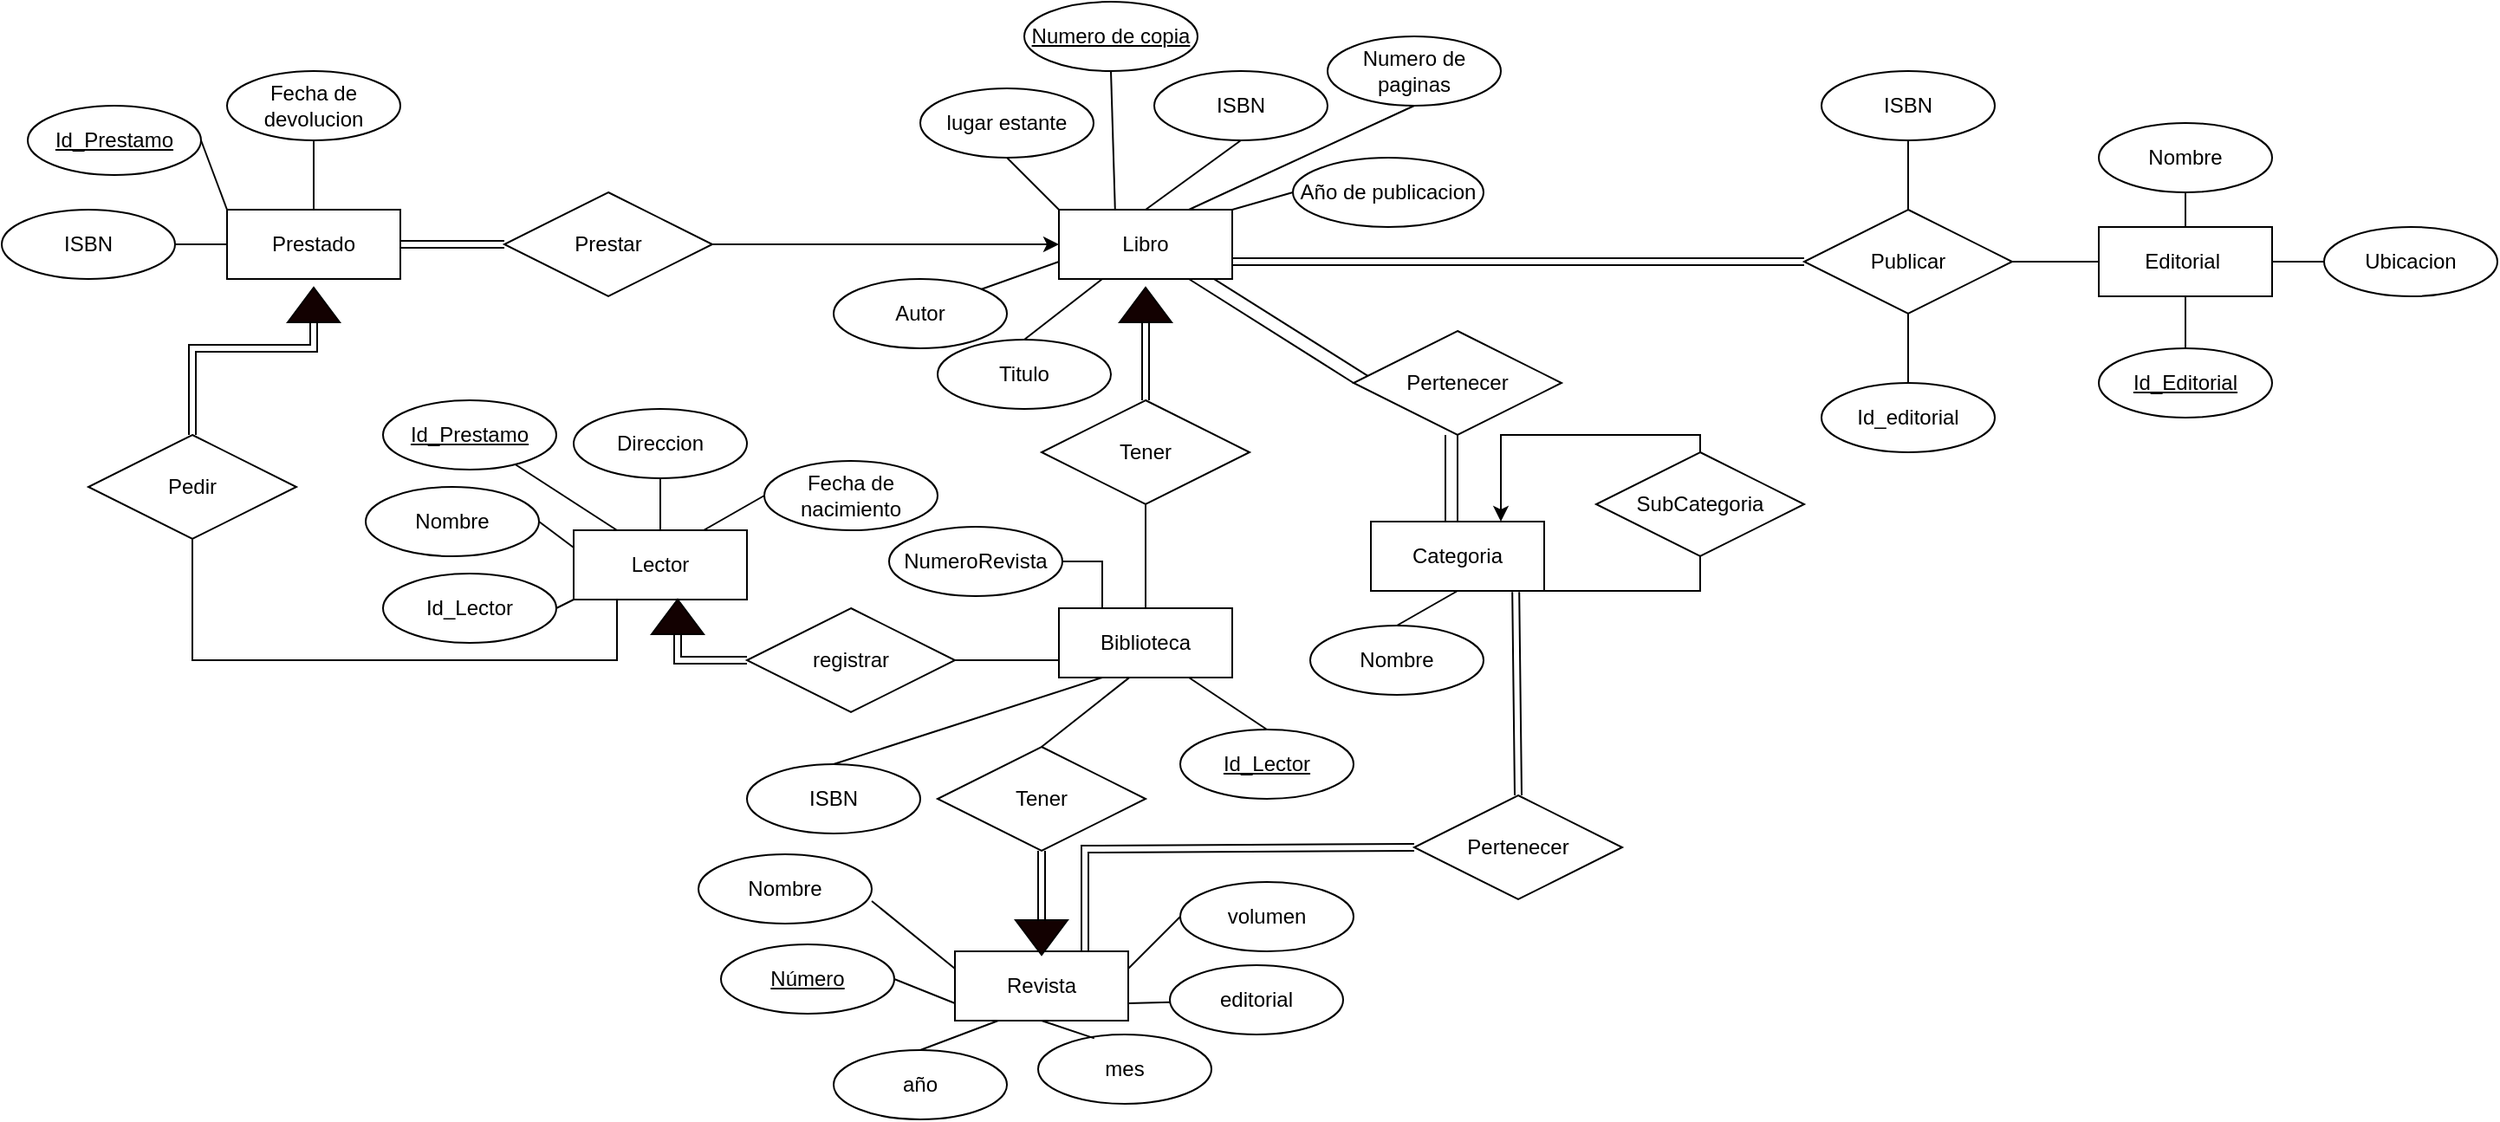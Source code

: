 <mxfile version="24.0.5" type="device">
  <diagram id="R2lEEEUBdFMjLlhIrx00" name="Page-1">
    <mxGraphModel dx="2284" dy="795" grid="0" gridSize="10" guides="1" tooltips="1" connect="1" arrows="1" fold="1" page="1" pageScale="1" pageWidth="850" pageHeight="1100" math="0" shadow="0" extFonts="Permanent Marker^https://fonts.googleapis.com/css?family=Permanent+Marker">
      <root>
        <mxCell id="0" />
        <mxCell id="1" parent="0" />
        <mxCell id="weiZbGKPLra64Cymewj_-1" value="Libro" style="whiteSpace=wrap;html=1;align=center;" parent="1" vertex="1">
          <mxGeometry x="170" y="130" width="100" height="40" as="geometry" />
        </mxCell>
        <mxCell id="weiZbGKPLra64Cymewj_-2" value="Titulo" style="ellipse;whiteSpace=wrap;html=1;align=center;" parent="1" vertex="1">
          <mxGeometry x="100" y="205" width="100" height="40" as="geometry" />
        </mxCell>
        <mxCell id="weiZbGKPLra64Cymewj_-4" value="Año de publicacion" style="ellipse;whiteSpace=wrap;html=1;align=center;" parent="1" vertex="1">
          <mxGeometry x="305" y="100" width="110" height="40" as="geometry" />
        </mxCell>
        <mxCell id="weiZbGKPLra64Cymewj_-5" value="ISBN" style="ellipse;whiteSpace=wrap;html=1;align=center;" parent="1" vertex="1">
          <mxGeometry x="225" y="50" width="100" height="40" as="geometry" />
        </mxCell>
        <mxCell id="weiZbGKPLra64Cymewj_-6" value="lugar estante" style="ellipse;whiteSpace=wrap;html=1;align=center;" parent="1" vertex="1">
          <mxGeometry x="90" y="60" width="100" height="40" as="geometry" />
        </mxCell>
        <mxCell id="weiZbGKPLra64Cymewj_-7" value="Autor" style="ellipse;whiteSpace=wrap;html=1;align=center;" parent="1" vertex="1">
          <mxGeometry x="40" y="170" width="100" height="40" as="geometry" />
        </mxCell>
        <mxCell id="weiZbGKPLra64Cymewj_-8" value="Numero de paginas" style="ellipse;whiteSpace=wrap;html=1;align=center;" parent="1" vertex="1">
          <mxGeometry x="325" y="30" width="100" height="40" as="geometry" />
        </mxCell>
        <mxCell id="weiZbGKPLra64Cymewj_-9" value="" style="endArrow=none;html=1;rounded=0;entryX=0.5;entryY=1;entryDx=0;entryDy=0;exitX=0.324;exitY=-0.005;exitDx=0;exitDy=0;exitPerimeter=0;" parent="1" source="weiZbGKPLra64Cymewj_-1" target="weiZbGKPLra64Cymewj_-34" edge="1">
          <mxGeometry width="50" height="50" relative="1" as="geometry">
            <mxPoint x="150" y="160" as="sourcePoint" />
            <mxPoint x="220" y="110" as="targetPoint" />
          </mxGeometry>
        </mxCell>
        <mxCell id="weiZbGKPLra64Cymewj_-11" value="" style="endArrow=none;html=1;rounded=0;entryX=0.5;entryY=1;entryDx=0;entryDy=0;exitX=0;exitY=0;exitDx=0;exitDy=0;" parent="1" source="weiZbGKPLra64Cymewj_-1" target="weiZbGKPLra64Cymewj_-6" edge="1">
          <mxGeometry width="50" height="50" relative="1" as="geometry">
            <mxPoint x="110" y="185" as="sourcePoint" />
            <mxPoint x="160" y="135" as="targetPoint" />
          </mxGeometry>
        </mxCell>
        <mxCell id="weiZbGKPLra64Cymewj_-13" value="" style="endArrow=none;html=1;rounded=0;exitX=1;exitY=0;exitDx=0;exitDy=0;entryX=0;entryY=0.75;entryDx=0;entryDy=0;" parent="1" source="weiZbGKPLra64Cymewj_-7" target="weiZbGKPLra64Cymewj_-1" edge="1">
          <mxGeometry width="50" height="50" relative="1" as="geometry">
            <mxPoint x="165" y="230" as="sourcePoint" />
            <mxPoint x="215" y="180" as="targetPoint" />
          </mxGeometry>
        </mxCell>
        <mxCell id="weiZbGKPLra64Cymewj_-14" value="" style="endArrow=none;html=1;rounded=0;exitX=0.5;exitY=0;exitDx=0;exitDy=0;entryX=0.25;entryY=1;entryDx=0;entryDy=0;" parent="1" source="weiZbGKPLra64Cymewj_-2" target="weiZbGKPLra64Cymewj_-1" edge="1">
          <mxGeometry width="50" height="50" relative="1" as="geometry">
            <mxPoint x="140" y="310" as="sourcePoint" />
            <mxPoint x="190" y="260" as="targetPoint" />
          </mxGeometry>
        </mxCell>
        <mxCell id="weiZbGKPLra64Cymewj_-16" value="Editorial&amp;nbsp;" style="whiteSpace=wrap;html=1;align=center;" parent="1" vertex="1">
          <mxGeometry x="770" y="140" width="100" height="40" as="geometry" />
        </mxCell>
        <mxCell id="weiZbGKPLra64Cymewj_-17" value="Nombre" style="ellipse;whiteSpace=wrap;html=1;align=center;" parent="1" vertex="1">
          <mxGeometry x="770" y="80" width="100" height="40" as="geometry" />
        </mxCell>
        <mxCell id="weiZbGKPLra64Cymewj_-18" value="Ubicacion" style="ellipse;whiteSpace=wrap;html=1;align=center;" parent="1" vertex="1">
          <mxGeometry x="900" y="140" width="100" height="40" as="geometry" />
        </mxCell>
        <mxCell id="weiZbGKPLra64Cymewj_-20" value="" style="endArrow=none;html=1;rounded=0;exitX=0;exitY=0.5;exitDx=0;exitDy=0;entryX=1;entryY=0.5;entryDx=0;entryDy=0;" parent="1" source="weiZbGKPLra64Cymewj_-18" target="weiZbGKPLra64Cymewj_-16" edge="1">
          <mxGeometry width="50" height="50" relative="1" as="geometry">
            <mxPoint x="880" y="210" as="sourcePoint" />
            <mxPoint x="790" y="100" as="targetPoint" />
          </mxGeometry>
        </mxCell>
        <mxCell id="weiZbGKPLra64Cymewj_-22" value="Lector" style="whiteSpace=wrap;html=1;align=center;" parent="1" vertex="1">
          <mxGeometry x="-110" y="315" width="100" height="40" as="geometry" />
        </mxCell>
        <mxCell id="weiZbGKPLra64Cymewj_-23" value="Fecha de nacimiento" style="ellipse;whiteSpace=wrap;html=1;align=center;" parent="1" vertex="1">
          <mxGeometry y="275" width="100" height="40" as="geometry" />
        </mxCell>
        <mxCell id="weiZbGKPLra64Cymewj_-24" value="Direccion" style="ellipse;whiteSpace=wrap;html=1;align=center;" parent="1" vertex="1">
          <mxGeometry x="-110" y="245" width="100" height="40" as="geometry" />
        </mxCell>
        <mxCell id="weiZbGKPLra64Cymewj_-25" value="Nombre" style="ellipse;whiteSpace=wrap;html=1;align=center;" parent="1" vertex="1">
          <mxGeometry x="-230" y="290" width="100" height="40" as="geometry" />
        </mxCell>
        <mxCell id="weiZbGKPLra64Cymewj_-26" value="Id_Lector" style="ellipse;whiteSpace=wrap;html=1;align=center;" parent="1" vertex="1">
          <mxGeometry x="-220" y="340" width="100" height="40" as="geometry" />
        </mxCell>
        <mxCell id="weiZbGKPLra64Cymewj_-27" value="" style="endArrow=none;html=1;rounded=0;entryX=0.5;entryY=1;entryDx=0;entryDy=0;exitX=0.5;exitY=0;exitDx=0;exitDy=0;" parent="1" source="weiZbGKPLra64Cymewj_-22" target="weiZbGKPLra64Cymewj_-24" edge="1">
          <mxGeometry width="50" height="50" relative="1" as="geometry">
            <mxPoint x="-120" y="325" as="sourcePoint" />
            <mxPoint x="-70" y="275" as="targetPoint" />
          </mxGeometry>
        </mxCell>
        <mxCell id="weiZbGKPLra64Cymewj_-28" value="" style="endArrow=none;html=1;rounded=0;exitX=0;exitY=0.5;exitDx=0;exitDy=0;entryX=0.75;entryY=0;entryDx=0;entryDy=0;" parent="1" source="weiZbGKPLra64Cymewj_-23" target="weiZbGKPLra64Cymewj_-22" edge="1">
          <mxGeometry width="50" height="50" relative="1" as="geometry">
            <mxPoint x="50" y="275" as="sourcePoint" />
            <mxPoint x="100" y="225" as="targetPoint" />
          </mxGeometry>
        </mxCell>
        <mxCell id="weiZbGKPLra64Cymewj_-29" value="" style="endArrow=none;html=1;rounded=0;exitX=1;exitY=0.5;exitDx=0;exitDy=0;entryX=0;entryY=0.25;entryDx=0;entryDy=0;" parent="1" source="weiZbGKPLra64Cymewj_-25" target="weiZbGKPLra64Cymewj_-22" edge="1">
          <mxGeometry width="50" height="50" relative="1" as="geometry">
            <mxPoint x="50" y="275" as="sourcePoint" />
            <mxPoint x="100" y="225" as="targetPoint" />
          </mxGeometry>
        </mxCell>
        <mxCell id="weiZbGKPLra64Cymewj_-30" value="" style="endArrow=none;html=1;rounded=0;exitX=1;exitY=0.5;exitDx=0;exitDy=0;entryX=0;entryY=1;entryDx=0;entryDy=0;" parent="1" source="weiZbGKPLra64Cymewj_-26" target="weiZbGKPLra64Cymewj_-22" edge="1">
          <mxGeometry width="50" height="50" relative="1" as="geometry">
            <mxPoint x="-90" y="365" as="sourcePoint" />
            <mxPoint x="-40" y="315" as="targetPoint" />
          </mxGeometry>
        </mxCell>
        <mxCell id="weiZbGKPLra64Cymewj_-31" value="Biblioteca" style="whiteSpace=wrap;html=1;align=center;" parent="1" vertex="1">
          <mxGeometry x="170" y="360" width="100" height="40" as="geometry" />
        </mxCell>
        <mxCell id="weiZbGKPLra64Cymewj_-34" value="Numero de copia" style="ellipse;whiteSpace=wrap;html=1;align=center;fontStyle=4;" parent="1" vertex="1">
          <mxGeometry x="150" y="10" width="100" height="40" as="geometry" />
        </mxCell>
        <mxCell id="weiZbGKPLra64Cymewj_-35" value="Tener" style="shape=rhombus;perimeter=rhombusPerimeter;whiteSpace=wrap;html=1;align=center;" parent="1" vertex="1">
          <mxGeometry x="160" y="240" width="120" height="60" as="geometry" />
        </mxCell>
        <mxCell id="weiZbGKPLra64Cymewj_-36" value="" style="endArrow=none;html=1;rounded=0;entryX=0.5;entryY=1;entryDx=0;entryDy=0;exitX=0.5;exitY=0;exitDx=0;exitDy=0;" parent="1" source="weiZbGKPLra64Cymewj_-31" target="weiZbGKPLra64Cymewj_-35" edge="1">
          <mxGeometry width="50" height="50" relative="1" as="geometry">
            <mxPoint x="228" y="360" as="sourcePoint" />
            <mxPoint x="510" y="310" as="targetPoint" />
          </mxGeometry>
        </mxCell>
        <mxCell id="weiZbGKPLra64Cymewj_-47" value="" style="endArrow=classic;html=1;rounded=0;shape=link;" parent="1" edge="1">
          <mxGeometry width="50" height="50" relative="1" as="geometry">
            <mxPoint x="220" y="240" as="sourcePoint" />
            <mxPoint x="220" y="190" as="targetPoint" />
          </mxGeometry>
        </mxCell>
        <mxCell id="weiZbGKPLra64Cymewj_-48" value="" style="triangle;whiteSpace=wrap;html=1;rotation=-90;fillColor=#130101;" parent="1" vertex="1">
          <mxGeometry x="210" y="170" width="20" height="30" as="geometry" />
        </mxCell>
        <mxCell id="weiZbGKPLra64Cymewj_-50" value="ISBN" style="ellipse;whiteSpace=wrap;html=1;align=center;" parent="1" vertex="1">
          <mxGeometry x="-10" y="450" width="100" height="40" as="geometry" />
        </mxCell>
        <mxCell id="weiZbGKPLra64Cymewj_-51" value="" style="endArrow=none;html=1;rounded=0;exitX=0.5;exitY=0;exitDx=0;exitDy=0;entryX=0.25;entryY=1;entryDx=0;entryDy=0;" parent="1" source="weiZbGKPLra64Cymewj_-50" target="weiZbGKPLra64Cymewj_-31" edge="1">
          <mxGeometry width="50" height="50" relative="1" as="geometry">
            <mxPoint x="130" y="370" as="sourcePoint" />
            <mxPoint x="180" y="320" as="targetPoint" />
          </mxGeometry>
        </mxCell>
        <mxCell id="weiZbGKPLra64Cymewj_-52" value="Publicar" style="shape=rhombus;perimeter=rhombusPerimeter;whiteSpace=wrap;html=1;align=center;" parent="1" vertex="1">
          <mxGeometry x="600" y="130" width="120" height="60" as="geometry" />
        </mxCell>
        <mxCell id="weiZbGKPLra64Cymewj_-53" value="" style="endArrow=none;html=1;rounded=0;exitX=0.5;exitY=0;exitDx=0;exitDy=0;entryX=0.5;entryY=1;entryDx=0;entryDy=0;" parent="1" source="weiZbGKPLra64Cymewj_-1" target="weiZbGKPLra64Cymewj_-5" edge="1">
          <mxGeometry width="50" height="50" relative="1" as="geometry">
            <mxPoint x="275" y="100" as="sourcePoint" />
            <mxPoint x="325" y="50" as="targetPoint" />
          </mxGeometry>
        </mxCell>
        <mxCell id="weiZbGKPLra64Cymewj_-54" value="" style="endArrow=none;html=1;rounded=0;exitX=0.75;exitY=0;exitDx=0;exitDy=0;entryX=0.5;entryY=1;entryDx=0;entryDy=0;" parent="1" source="weiZbGKPLra64Cymewj_-1" target="weiZbGKPLra64Cymewj_-8" edge="1">
          <mxGeometry width="50" height="50" relative="1" as="geometry">
            <mxPoint x="440" y="190" as="sourcePoint" />
            <mxPoint x="490" y="140" as="targetPoint" />
          </mxGeometry>
        </mxCell>
        <mxCell id="weiZbGKPLra64Cymewj_-55" value="" style="endArrow=none;html=1;rounded=0;exitX=1;exitY=0;exitDx=0;exitDy=0;entryX=0;entryY=0.5;entryDx=0;entryDy=0;" parent="1" source="weiZbGKPLra64Cymewj_-1" target="weiZbGKPLra64Cymewj_-4" edge="1">
          <mxGeometry width="50" height="50" relative="1" as="geometry">
            <mxPoint x="440" y="190" as="sourcePoint" />
            <mxPoint x="490" y="140" as="targetPoint" />
          </mxGeometry>
        </mxCell>
        <mxCell id="weiZbGKPLra64Cymewj_-57" value="" style="endArrow=none;html=1;rounded=0;entryX=0;entryY=0.5;entryDx=0;entryDy=0;exitX=1;exitY=0.5;exitDx=0;exitDy=0;" parent="1" source="weiZbGKPLra64Cymewj_-52" target="weiZbGKPLra64Cymewj_-16" edge="1">
          <mxGeometry width="50" height="50" relative="1" as="geometry">
            <mxPoint x="625" y="180" as="sourcePoint" />
            <mxPoint x="675" y="130" as="targetPoint" />
          </mxGeometry>
        </mxCell>
        <mxCell id="weiZbGKPLra64Cymewj_-59" value="" style="endArrow=none;html=1;rounded=0;shape=link;exitX=1;exitY=0.75;exitDx=0;exitDy=0;entryX=0;entryY=0.5;entryDx=0;entryDy=0;" parent="1" source="weiZbGKPLra64Cymewj_-1" target="weiZbGKPLra64Cymewj_-52" edge="1">
          <mxGeometry width="50" height="50" relative="1" as="geometry">
            <mxPoint x="350" y="230" as="sourcePoint" />
            <mxPoint x="420" y="160" as="targetPoint" />
          </mxGeometry>
        </mxCell>
        <mxCell id="weiZbGKPLra64Cymewj_-60" value="" style="endArrow=none;html=1;rounded=0;entryX=0.5;entryY=1;entryDx=0;entryDy=0;exitX=0.5;exitY=0;exitDx=0;exitDy=0;" parent="1" source="weiZbGKPLra64Cymewj_-16" target="weiZbGKPLra64Cymewj_-17" edge="1">
          <mxGeometry width="50" height="50" relative="1" as="geometry">
            <mxPoint x="770" y="175" as="sourcePoint" />
            <mxPoint x="820" y="125" as="targetPoint" />
          </mxGeometry>
        </mxCell>
        <mxCell id="weiZbGKPLra64Cymewj_-63" value="" style="endArrow=none;html=1;rounded=0;entryX=0.5;entryY=1;entryDx=0;entryDy=0;exitX=0.5;exitY=0;exitDx=0;exitDy=0;" parent="1" source="weiZbGKPLra64Cymewj_-70" target="weiZbGKPLra64Cymewj_-52" edge="1">
          <mxGeometry width="50" height="50" relative="1" as="geometry">
            <mxPoint x="660" y="230" as="sourcePoint" />
            <mxPoint x="685" y="230" as="targetPoint" />
          </mxGeometry>
        </mxCell>
        <mxCell id="weiZbGKPLra64Cymewj_-64" value="" style="endArrow=none;html=1;rounded=0;exitX=0.5;exitY=0;exitDx=0;exitDy=0;entryX=0.5;entryY=1;entryDx=0;entryDy=0;" parent="1" source="weiZbGKPLra64Cymewj_-52" target="weiZbGKPLra64Cymewj_-65" edge="1">
          <mxGeometry width="50" height="50" relative="1" as="geometry">
            <mxPoint x="640" y="90" as="sourcePoint" />
            <mxPoint x="660" y="90" as="targetPoint" />
          </mxGeometry>
        </mxCell>
        <mxCell id="weiZbGKPLra64Cymewj_-65" value="ISBN" style="ellipse;whiteSpace=wrap;html=1;align=center;" parent="1" vertex="1">
          <mxGeometry x="610" y="50" width="100" height="40" as="geometry" />
        </mxCell>
        <mxCell id="weiZbGKPLra64Cymewj_-66" value="" style="endArrow=none;html=1;rounded=0;entryX=0.5;entryY=1;entryDx=0;entryDy=0;exitX=0.5;exitY=0;exitDx=0;exitDy=0;" parent="1" source="weiZbGKPLra64Cymewj_-68" target="weiZbGKPLra64Cymewj_-16" edge="1">
          <mxGeometry width="50" height="50" relative="1" as="geometry">
            <mxPoint x="820" y="210" as="sourcePoint" />
            <mxPoint x="860" y="220" as="targetPoint" />
          </mxGeometry>
        </mxCell>
        <mxCell id="weiZbGKPLra64Cymewj_-68" value="Id_Editorial" style="ellipse;whiteSpace=wrap;html=1;align=center;fontStyle=4;" parent="1" vertex="1">
          <mxGeometry x="770" y="210" width="100" height="40" as="geometry" />
        </mxCell>
        <mxCell id="weiZbGKPLra64Cymewj_-70" value="Id_editorial" style="ellipse;whiteSpace=wrap;html=1;align=center;" parent="1" vertex="1">
          <mxGeometry x="610" y="230" width="100" height="40" as="geometry" />
        </mxCell>
        <mxCell id="weiZbGKPLra64Cymewj_-71" value="Categoria" style="whiteSpace=wrap;html=1;align=center;" parent="1" vertex="1">
          <mxGeometry x="350" y="310" width="100" height="40" as="geometry" />
        </mxCell>
        <mxCell id="weiZbGKPLra64Cymewj_-74" value="Nombre" style="ellipse;whiteSpace=wrap;html=1;align=center;" parent="1" vertex="1">
          <mxGeometry x="315" y="370" width="100" height="40" as="geometry" />
        </mxCell>
        <mxCell id="weiZbGKPLra64Cymewj_-75" value="" style="endArrow=none;html=1;rounded=0;entryX=0.5;entryY=0;entryDx=0;entryDy=0;exitX=0.5;exitY=1;exitDx=0;exitDy=0;" parent="1" source="weiZbGKPLra64Cymewj_-71" target="weiZbGKPLra64Cymewj_-74" edge="1">
          <mxGeometry width="50" height="50" relative="1" as="geometry">
            <mxPoint x="190" y="290" as="sourcePoint" />
            <mxPoint x="240" y="240" as="targetPoint" />
          </mxGeometry>
        </mxCell>
        <mxCell id="weiZbGKPLra64Cymewj_-76" value="Pertenecer" style="shape=rhombus;perimeter=rhombusPerimeter;whiteSpace=wrap;html=1;align=center;" parent="1" vertex="1">
          <mxGeometry x="340" y="200" width="120" height="60" as="geometry" />
        </mxCell>
        <mxCell id="weiZbGKPLra64Cymewj_-77" value="" style="endArrow=none;html=1;rounded=0;entryX=0.75;entryY=1;entryDx=0;entryDy=0;exitX=0;exitY=0.5;exitDx=0;exitDy=0;" parent="1" source="weiZbGKPLra64Cymewj_-76" target="weiZbGKPLra64Cymewj_-1" edge="1">
          <mxGeometry width="50" height="50" relative="1" as="geometry">
            <mxPoint x="310" y="340" as="sourcePoint" />
            <mxPoint x="360" y="290" as="targetPoint" />
          </mxGeometry>
        </mxCell>
        <mxCell id="weiZbGKPLra64Cymewj_-78" value="" style="endArrow=none;html=1;rounded=0;entryX=0.5;entryY=1;entryDx=0;entryDy=0;exitX=0.5;exitY=0;exitDx=0;exitDy=0;" parent="1" source="weiZbGKPLra64Cymewj_-71" target="weiZbGKPLra64Cymewj_-76" edge="1">
          <mxGeometry width="50" height="50" relative="1" as="geometry">
            <mxPoint x="570" y="340" as="sourcePoint" />
            <mxPoint x="620" y="290" as="targetPoint" />
          </mxGeometry>
        </mxCell>
        <mxCell id="weiZbGKPLra64Cymewj_-80" value="SubCategoria" style="shape=rhombus;perimeter=rhombusPerimeter;whiteSpace=wrap;html=1;align=center;" parent="1" vertex="1">
          <mxGeometry x="480" y="270" width="120" height="60" as="geometry" />
        </mxCell>
        <mxCell id="weiZbGKPLra64Cymewj_-83" value="" style="endArrow=classic;html=1;rounded=0;exitX=0.5;exitY=0;exitDx=0;exitDy=0;entryX=0.75;entryY=0;entryDx=0;entryDy=0;" parent="1" source="weiZbGKPLra64Cymewj_-80" target="weiZbGKPLra64Cymewj_-71" edge="1">
          <mxGeometry width="50" height="50" relative="1" as="geometry">
            <mxPoint x="440" y="330" as="sourcePoint" />
            <mxPoint x="490" y="280" as="targetPoint" />
            <Array as="points">
              <mxPoint x="540" y="260" />
              <mxPoint x="425" y="260" />
            </Array>
          </mxGeometry>
        </mxCell>
        <mxCell id="weiZbGKPLra64Cymewj_-84" value="" style="endArrow=none;html=1;rounded=0;exitX=1;exitY=1;exitDx=0;exitDy=0;entryX=0.5;entryY=1;entryDx=0;entryDy=0;" parent="1" source="weiZbGKPLra64Cymewj_-71" target="weiZbGKPLra64Cymewj_-80" edge="1">
          <mxGeometry width="50" height="50" relative="1" as="geometry">
            <mxPoint x="500" y="420" as="sourcePoint" />
            <mxPoint x="540" y="340" as="targetPoint" />
            <Array as="points">
              <mxPoint x="540" y="350" />
            </Array>
          </mxGeometry>
        </mxCell>
        <mxCell id="weiZbGKPLra64Cymewj_-85" value="registrar" style="shape=rhombus;perimeter=rhombusPerimeter;whiteSpace=wrap;html=1;align=center;" parent="1" vertex="1">
          <mxGeometry x="-10" y="360" width="120" height="60" as="geometry" />
        </mxCell>
        <mxCell id="weiZbGKPLra64Cymewj_-86" value="" style="endArrow=none;html=1;rounded=0;exitX=1;exitY=0.5;exitDx=0;exitDy=0;entryX=0;entryY=0.75;entryDx=0;entryDy=0;" parent="1" source="weiZbGKPLra64Cymewj_-85" target="weiZbGKPLra64Cymewj_-31" edge="1">
          <mxGeometry width="50" height="50" relative="1" as="geometry">
            <mxPoint x="190" y="370" as="sourcePoint" />
            <mxPoint x="240" y="320" as="targetPoint" />
          </mxGeometry>
        </mxCell>
        <mxCell id="weiZbGKPLra64Cymewj_-88" value="&lt;u&gt;Id_Lector&lt;/u&gt;" style="ellipse;whiteSpace=wrap;html=1;align=center;" parent="1" vertex="1">
          <mxGeometry x="240" y="430" width="100" height="40" as="geometry" />
        </mxCell>
        <mxCell id="weiZbGKPLra64Cymewj_-89" value="" style="endArrow=none;html=1;rounded=0;entryX=0.75;entryY=1;entryDx=0;entryDy=0;exitX=0.5;exitY=0;exitDx=0;exitDy=0;" parent="1" source="weiZbGKPLra64Cymewj_-88" target="weiZbGKPLra64Cymewj_-31" edge="1">
          <mxGeometry width="50" height="50" relative="1" as="geometry">
            <mxPoint x="190" y="370" as="sourcePoint" />
            <mxPoint x="240" y="320" as="targetPoint" />
          </mxGeometry>
        </mxCell>
        <mxCell id="weiZbGKPLra64Cymewj_-90" value="Prestado" style="whiteSpace=wrap;html=1;align=center;" parent="1" vertex="1">
          <mxGeometry x="-310" y="130" width="100" height="40" as="geometry" />
        </mxCell>
        <mxCell id="weiZbGKPLra64Cymewj_-91" value="Fecha de devolucion" style="ellipse;whiteSpace=wrap;html=1;align=center;" parent="1" vertex="1">
          <mxGeometry x="-310" y="50" width="100" height="40" as="geometry" />
        </mxCell>
        <mxCell id="weiZbGKPLra64Cymewj_-92" value="" style="endArrow=none;html=1;rounded=0;exitX=0.5;exitY=0;exitDx=0;exitDy=0;entryX=0.5;entryY=1;entryDx=0;entryDy=0;" parent="1" source="weiZbGKPLra64Cymewj_-90" target="weiZbGKPLra64Cymewj_-91" edge="1">
          <mxGeometry width="50" height="50" relative="1" as="geometry">
            <mxPoint x="-150" y="130" as="sourcePoint" />
            <mxPoint x="-100" y="80" as="targetPoint" />
          </mxGeometry>
        </mxCell>
        <mxCell id="weiZbGKPLra64Cymewj_-93" value="Prestar" style="shape=rhombus;perimeter=rhombusPerimeter;whiteSpace=wrap;html=1;align=center;" parent="1" vertex="1">
          <mxGeometry x="-150" y="120" width="120" height="60" as="geometry" />
        </mxCell>
        <mxCell id="weiZbGKPLra64Cymewj_-94" value="" style="endArrow=none;html=1;rounded=0;exitX=1;exitY=0.5;exitDx=0;exitDy=0;entryX=0;entryY=0.5;entryDx=0;entryDy=0;shape=link;" parent="1" source="weiZbGKPLra64Cymewj_-90" target="weiZbGKPLra64Cymewj_-93" edge="1">
          <mxGeometry width="50" height="50" relative="1" as="geometry">
            <mxPoint x="-200" y="320" as="sourcePoint" />
            <mxPoint x="-150" y="270" as="targetPoint" />
          </mxGeometry>
        </mxCell>
        <mxCell id="weiZbGKPLra64Cymewj_-95" value="" style="endArrow=classic;html=1;rounded=0;exitX=1;exitY=0.5;exitDx=0;exitDy=0;entryX=0;entryY=0.5;entryDx=0;entryDy=0;" parent="1" source="weiZbGKPLra64Cymewj_-93" target="weiZbGKPLra64Cymewj_-1" edge="1">
          <mxGeometry width="50" height="50" relative="1" as="geometry">
            <mxPoint x="-200" y="320" as="sourcePoint" />
            <mxPoint x="160" y="140" as="targetPoint" />
          </mxGeometry>
        </mxCell>
        <mxCell id="weiZbGKPLra64Cymewj_-96" value="ISBN" style="ellipse;whiteSpace=wrap;html=1;align=center;" parent="1" vertex="1">
          <mxGeometry x="-440" y="130" width="100" height="40" as="geometry" />
        </mxCell>
        <mxCell id="weiZbGKPLra64Cymewj_-97" value="" style="endArrow=none;html=1;rounded=0;exitX=1;exitY=0.5;exitDx=0;exitDy=0;entryX=0;entryY=0.5;entryDx=0;entryDy=0;" parent="1" source="weiZbGKPLra64Cymewj_-96" target="weiZbGKPLra64Cymewj_-90" edge="1">
          <mxGeometry width="50" height="50" relative="1" as="geometry">
            <mxPoint x="-350" y="125" as="sourcePoint" />
            <mxPoint x="-300" y="75" as="targetPoint" />
          </mxGeometry>
        </mxCell>
        <mxCell id="weiZbGKPLra64Cymewj_-98" value="Pedir" style="shape=rhombus;perimeter=rhombusPerimeter;whiteSpace=wrap;html=1;align=center;" parent="1" vertex="1">
          <mxGeometry x="-390" y="260" width="120" height="60" as="geometry" />
        </mxCell>
        <mxCell id="weiZbGKPLra64Cymewj_-99" value="" style="endArrow=none;html=1;rounded=0;entryX=0.5;entryY=1;entryDx=0;entryDy=0;exitX=0.25;exitY=1;exitDx=0;exitDy=0;" parent="1" source="weiZbGKPLra64Cymewj_-22" target="weiZbGKPLra64Cymewj_-98" edge="1">
          <mxGeometry width="50" height="50" relative="1" as="geometry">
            <mxPoint x="-360" y="440" as="sourcePoint" />
            <mxPoint x="-310" y="390" as="targetPoint" />
            <Array as="points">
              <mxPoint x="-85" y="390" />
              <mxPoint x="-330" y="390" />
              <mxPoint x="-330" y="370" />
            </Array>
          </mxGeometry>
        </mxCell>
        <mxCell id="weiZbGKPLra64Cymewj_-100" value="" style="endArrow=classic;html=1;rounded=0;exitX=0.5;exitY=0;exitDx=0;exitDy=0;shape=link;" parent="1" source="weiZbGKPLra64Cymewj_-98" edge="1">
          <mxGeometry width="50" height="50" relative="1" as="geometry">
            <mxPoint x="-355" y="230" as="sourcePoint" />
            <mxPoint x="-260" y="190" as="targetPoint" />
            <Array as="points">
              <mxPoint x="-330" y="210" />
              <mxPoint x="-260" y="210" />
            </Array>
          </mxGeometry>
        </mxCell>
        <mxCell id="weiZbGKPLra64Cymewj_-101" value="" style="endArrow=none;html=1;rounded=0;exitX=0.25;exitY=0;exitDx=0;exitDy=0;" parent="1" source="weiZbGKPLra64Cymewj_-22" target="weiZbGKPLra64Cymewj_-104" edge="1">
          <mxGeometry width="50" height="50" relative="1" as="geometry">
            <mxPoint x="-140" y="275" as="sourcePoint" />
            <mxPoint x="-140" y="270" as="targetPoint" />
          </mxGeometry>
        </mxCell>
        <mxCell id="weiZbGKPLra64Cymewj_-102" value="" style="endArrow=none;html=1;rounded=0;entryX=0;entryY=0;entryDx=0;entryDy=0;exitX=1;exitY=0.5;exitDx=0;exitDy=0;" parent="1" source="weiZbGKPLra64Cymewj_-103" target="weiZbGKPLra64Cymewj_-90" edge="1">
          <mxGeometry width="50" height="50" relative="1" as="geometry">
            <mxPoint x="-360" y="90" as="sourcePoint" />
            <mxPoint x="-340" y="80" as="targetPoint" />
          </mxGeometry>
        </mxCell>
        <mxCell id="weiZbGKPLra64Cymewj_-103" value="Id_Prestamo" style="ellipse;whiteSpace=wrap;html=1;align=center;fontStyle=4;" parent="1" vertex="1">
          <mxGeometry x="-425" y="70" width="100" height="40" as="geometry" />
        </mxCell>
        <mxCell id="weiZbGKPLra64Cymewj_-104" value="&lt;u&gt;Id_Prestamo&lt;/u&gt;" style="ellipse;whiteSpace=wrap;html=1;align=center;" parent="1" vertex="1">
          <mxGeometry x="-220" y="240" width="100" height="40" as="geometry" />
        </mxCell>
        <mxCell id="weiZbGKPLra64Cymewj_-132" value="" style="endArrow=none;html=1;rounded=0;entryX=0.404;entryY=1.005;entryDx=0;entryDy=0;entryPerimeter=0;exitX=0.5;exitY=0;exitDx=0;exitDy=0;" parent="1" target="weiZbGKPLra64Cymewj_-31" edge="1">
          <mxGeometry width="50" height="50" relative="1" as="geometry">
            <mxPoint x="160" y="440" as="sourcePoint" />
            <mxPoint x="250" y="410" as="targetPoint" />
          </mxGeometry>
        </mxCell>
        <mxCell id="9Fltv7OR4iHCxFBWcwns-1" value="" style="endArrow=none;html=1;rounded=0;exitX=0.892;exitY=0.995;exitDx=0;exitDy=0;exitPerimeter=0;entryX=0.067;entryY=0.43;entryDx=0;entryDy=0;entryPerimeter=0;" parent="1" source="weiZbGKPLra64Cymewj_-1" target="weiZbGKPLra64Cymewj_-76" edge="1">
          <mxGeometry width="50" height="50" relative="1" as="geometry">
            <mxPoint x="325" y="215" as="sourcePoint" />
            <mxPoint x="375" y="165" as="targetPoint" />
          </mxGeometry>
        </mxCell>
        <mxCell id="9Fltv7OR4iHCxFBWcwns-2" value="" style="endArrow=none;html=1;rounded=0;" parent="1" edge="1">
          <mxGeometry width="50" height="50" relative="1" as="geometry">
            <mxPoint x="393" y="310" as="sourcePoint" />
            <mxPoint x="393" y="260" as="targetPoint" />
          </mxGeometry>
        </mxCell>
        <mxCell id="9Fltv7OR4iHCxFBWcwns-13" value="" style="shape=link;endArrow=classic;html=1;rounded=0;endWidth=24;exitX=0;exitY=0.5;exitDx=0;exitDy=0;fillColor=#dae8fc;strokeColor=#000000;" parent="1" source="9Fltv7OR4iHCxFBWcwns-17" edge="1">
          <mxGeometry width="50" height="50" relative="1" as="geometry">
            <mxPoint x="-90" y="430" as="sourcePoint" />
            <mxPoint x="-50" y="370" as="targetPoint" />
            <Array as="points" />
          </mxGeometry>
        </mxCell>
        <mxCell id="9Fltv7OR4iHCxFBWcwns-18" value="" style="shape=link;endArrow=classic;html=1;rounded=0;endWidth=24;exitX=0;exitY=0.5;exitDx=0;exitDy=0;fillColor=#dae8fc;strokeColor=#000000;" parent="1" source="weiZbGKPLra64Cymewj_-85" target="9Fltv7OR4iHCxFBWcwns-17" edge="1">
          <mxGeometry width="50" height="50" relative="1" as="geometry">
            <mxPoint x="-10" y="390" as="sourcePoint" />
            <mxPoint x="-50" y="370" as="targetPoint" />
            <Array as="points">
              <mxPoint x="-30" y="390" />
              <mxPoint x="-50" y="390" />
            </Array>
          </mxGeometry>
        </mxCell>
        <mxCell id="9Fltv7OR4iHCxFBWcwns-17" value="" style="triangle;whiteSpace=wrap;html=1;rotation=-90;fillColor=#130101;" parent="1" vertex="1">
          <mxGeometry x="-60" y="350" width="20" height="30" as="geometry" />
        </mxCell>
        <mxCell id="9Fltv7OR4iHCxFBWcwns-20" value="" style="triangle;whiteSpace=wrap;html=1;rotation=-90;fillColor=#130101;" parent="1" vertex="1">
          <mxGeometry x="-270" y="170" width="20" height="30" as="geometry" />
        </mxCell>
        <mxCell id="AuDMi6Rb6Y7opnjcRL28-1" value="Tener" style="shape=rhombus;perimeter=rhombusPerimeter;whiteSpace=wrap;html=1;align=center;" parent="1" vertex="1">
          <mxGeometry x="100" y="440" width="120" height="60" as="geometry" />
        </mxCell>
        <mxCell id="AuDMi6Rb6Y7opnjcRL28-3" value="Revista" style="whiteSpace=wrap;html=1;align=center;" parent="1" vertex="1">
          <mxGeometry x="110" y="558" width="100" height="40" as="geometry" />
        </mxCell>
        <mxCell id="AuDMi6Rb6Y7opnjcRL28-4" value="Nombre" style="ellipse;whiteSpace=wrap;html=1;align=center;" parent="1" vertex="1">
          <mxGeometry x="-38" y="502" width="100" height="40" as="geometry" />
        </mxCell>
        <mxCell id="AuDMi6Rb6Y7opnjcRL28-5" value="&lt;u&gt;Número&lt;/u&gt;" style="ellipse;whiteSpace=wrap;html=1;align=center;" parent="1" vertex="1">
          <mxGeometry x="-25" y="554" width="100" height="40" as="geometry" />
        </mxCell>
        <mxCell id="AuDMi6Rb6Y7opnjcRL28-6" value="año" style="ellipse;whiteSpace=wrap;html=1;align=center;" parent="1" vertex="1">
          <mxGeometry x="40" y="615" width="100" height="40" as="geometry" />
        </mxCell>
        <mxCell id="AuDMi6Rb6Y7opnjcRL28-7" value="mes" style="ellipse;whiteSpace=wrap;html=1;align=center;" parent="1" vertex="1">
          <mxGeometry x="158" y="606" width="100" height="40" as="geometry" />
        </mxCell>
        <mxCell id="AuDMi6Rb6Y7opnjcRL28-8" value="editorial" style="ellipse;whiteSpace=wrap;html=1;align=center;" parent="1" vertex="1">
          <mxGeometry x="234" y="566" width="100" height="40" as="geometry" />
        </mxCell>
        <mxCell id="AuDMi6Rb6Y7opnjcRL28-9" value="volumen" style="ellipse;whiteSpace=wrap;html=1;align=center;" parent="1" vertex="1">
          <mxGeometry x="240" y="518" width="100" height="40" as="geometry" />
        </mxCell>
        <mxCell id="AuDMi6Rb6Y7opnjcRL28-10" value="Pertenecer" style="shape=rhombus;perimeter=rhombusPerimeter;whiteSpace=wrap;html=1;align=center;" parent="1" vertex="1">
          <mxGeometry x="375" y="468" width="120" height="60" as="geometry" />
        </mxCell>
        <mxCell id="AuDMi6Rb6Y7opnjcRL28-11" value="" style="endArrow=none;html=1;rounded=0;exitX=1;exitY=0.675;exitDx=0;exitDy=0;exitPerimeter=0;entryX=0;entryY=0.25;entryDx=0;entryDy=0;" parent="1" source="AuDMi6Rb6Y7opnjcRL28-4" target="AuDMi6Rb6Y7opnjcRL28-3" edge="1">
          <mxGeometry relative="1" as="geometry">
            <mxPoint x="115" y="517" as="sourcePoint" />
            <mxPoint x="275" y="517" as="targetPoint" />
          </mxGeometry>
        </mxCell>
        <mxCell id="AuDMi6Rb6Y7opnjcRL28-12" value="" style="endArrow=none;html=1;rounded=0;exitX=1;exitY=0.5;exitDx=0;exitDy=0;entryX=0;entryY=0.75;entryDx=0;entryDy=0;" parent="1" source="AuDMi6Rb6Y7opnjcRL28-5" target="AuDMi6Rb6Y7opnjcRL28-3" edge="1">
          <mxGeometry relative="1" as="geometry">
            <mxPoint x="115" y="517" as="sourcePoint" />
            <mxPoint x="275" y="517" as="targetPoint" />
          </mxGeometry>
        </mxCell>
        <mxCell id="AuDMi6Rb6Y7opnjcRL28-13" value="" style="endArrow=none;html=1;rounded=0;exitX=0.5;exitY=0;exitDx=0;exitDy=0;entryX=0.25;entryY=1;entryDx=0;entryDy=0;" parent="1" source="AuDMi6Rb6Y7opnjcRL28-6" target="AuDMi6Rb6Y7opnjcRL28-3" edge="1">
          <mxGeometry relative="1" as="geometry">
            <mxPoint x="115" y="517" as="sourcePoint" />
            <mxPoint x="275" y="517" as="targetPoint" />
          </mxGeometry>
        </mxCell>
        <mxCell id="AuDMi6Rb6Y7opnjcRL28-14" value="" style="endArrow=none;html=1;rounded=0;exitX=0.5;exitY=1;exitDx=0;exitDy=0;entryX=0.324;entryY=0.055;entryDx=0;entryDy=0;entryPerimeter=0;" parent="1" source="AuDMi6Rb6Y7opnjcRL28-3" target="AuDMi6Rb6Y7opnjcRL28-7" edge="1">
          <mxGeometry relative="1" as="geometry">
            <mxPoint x="115" y="517" as="sourcePoint" />
            <mxPoint x="275" y="517" as="targetPoint" />
          </mxGeometry>
        </mxCell>
        <mxCell id="AuDMi6Rb6Y7opnjcRL28-15" value="" style="endArrow=none;html=1;rounded=0;exitX=1;exitY=0.75;exitDx=0;exitDy=0;" parent="1" source="AuDMi6Rb6Y7opnjcRL28-3" target="AuDMi6Rb6Y7opnjcRL28-8" edge="1">
          <mxGeometry relative="1" as="geometry">
            <mxPoint x="115" y="517" as="sourcePoint" />
            <mxPoint x="275" y="517" as="targetPoint" />
          </mxGeometry>
        </mxCell>
        <mxCell id="AuDMi6Rb6Y7opnjcRL28-16" value="" style="endArrow=none;html=1;rounded=0;exitX=1;exitY=0.25;exitDx=0;exitDy=0;entryX=0;entryY=0.5;entryDx=0;entryDy=0;" parent="1" source="AuDMi6Rb6Y7opnjcRL28-3" target="AuDMi6Rb6Y7opnjcRL28-9" edge="1">
          <mxGeometry relative="1" as="geometry">
            <mxPoint x="115" y="517" as="sourcePoint" />
            <mxPoint x="275" y="517" as="targetPoint" />
          </mxGeometry>
        </mxCell>
        <mxCell id="AuDMi6Rb6Y7opnjcRL28-17" value="" style="endArrow=none;html=1;rounded=0;exitX=0.75;exitY=0;exitDx=0;exitDy=0;entryX=0;entryY=0.5;entryDx=0;entryDy=0;shape=link;" parent="1" source="AuDMi6Rb6Y7opnjcRL28-3" target="AuDMi6Rb6Y7opnjcRL28-10" edge="1">
          <mxGeometry relative="1" as="geometry">
            <mxPoint x="115" y="517" as="sourcePoint" />
            <mxPoint x="275" y="517" as="targetPoint" />
            <Array as="points">
              <mxPoint x="185" y="499" />
            </Array>
          </mxGeometry>
        </mxCell>
        <mxCell id="AuDMi6Rb6Y7opnjcRL28-18" value="" style="endArrow=none;html=1;rounded=0;exitX=0.836;exitY=1.015;exitDx=0;exitDy=0;entryX=0.5;entryY=0;entryDx=0;entryDy=0;exitPerimeter=0;shape=link;" parent="1" source="weiZbGKPLra64Cymewj_-71" target="AuDMi6Rb6Y7opnjcRL28-10" edge="1">
          <mxGeometry relative="1" as="geometry">
            <mxPoint x="115" y="517" as="sourcePoint" />
            <mxPoint x="275" y="517" as="targetPoint" />
          </mxGeometry>
        </mxCell>
        <mxCell id="lnsZPlXlzE1J45Q7I_3A-3" value="" style="endArrow=classic;html=1;rounded=0;exitX=0.5;exitY=1;exitDx=0;exitDy=0;shape=link;" parent="1" source="AuDMi6Rb6Y7opnjcRL28-1" target="lnsZPlXlzE1J45Q7I_3A-2" edge="1">
          <mxGeometry width="50" height="50" relative="1" as="geometry">
            <mxPoint x="160" y="500" as="sourcePoint" />
            <mxPoint x="160" y="558" as="targetPoint" />
          </mxGeometry>
        </mxCell>
        <mxCell id="lnsZPlXlzE1J45Q7I_3A-2" value="" style="triangle;whiteSpace=wrap;html=1;rotation=90;fillColor=#130101;" parent="1" vertex="1">
          <mxGeometry x="150" y="535" width="20" height="30" as="geometry" />
        </mxCell>
        <mxCell id="hCBXbbW0wOnlkIM-MtPt-2" style="edgeStyle=orthogonalEdgeStyle;rounded=0;orthogonalLoop=1;jettySize=auto;html=1;exitX=1;exitY=0.5;exitDx=0;exitDy=0;entryX=0.25;entryY=0;entryDx=0;entryDy=0;endArrow=none;endFill=0;" edge="1" parent="1" source="hCBXbbW0wOnlkIM-MtPt-1" target="weiZbGKPLra64Cymewj_-31">
          <mxGeometry relative="1" as="geometry" />
        </mxCell>
        <mxCell id="hCBXbbW0wOnlkIM-MtPt-1" value="NumeroRevista" style="ellipse;whiteSpace=wrap;html=1;align=center;" vertex="1" parent="1">
          <mxGeometry x="72" y="313" width="100" height="40" as="geometry" />
        </mxCell>
      </root>
    </mxGraphModel>
  </diagram>
</mxfile>
